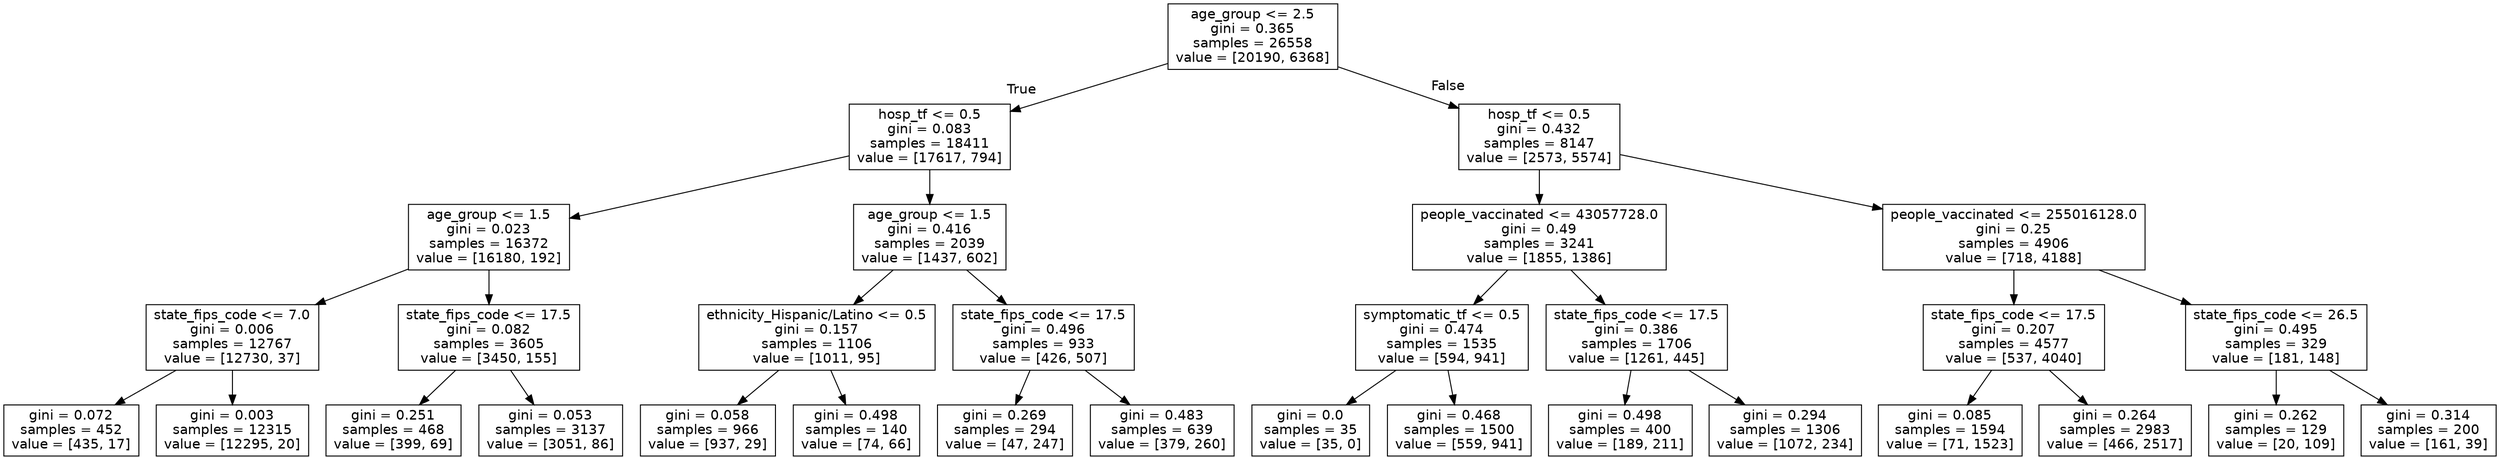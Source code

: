 digraph Tree {
node [shape=box, fontname="helvetica"] ;
edge [fontname="helvetica"] ;
0 [label="age_group <= 2.5\ngini = 0.365\nsamples = 26558\nvalue = [20190, 6368]"] ;
1 [label="hosp_tf <= 0.5\ngini = 0.083\nsamples = 18411\nvalue = [17617, 794]"] ;
0 -> 1 [labeldistance=2.5, labelangle=45, headlabel="True"] ;
2 [label="age_group <= 1.5\ngini = 0.023\nsamples = 16372\nvalue = [16180, 192]"] ;
1 -> 2 ;
3 [label="state_fips_code <= 7.0\ngini = 0.006\nsamples = 12767\nvalue = [12730, 37]"] ;
2 -> 3 ;
4 [label="gini = 0.072\nsamples = 452\nvalue = [435, 17]"] ;
3 -> 4 ;
5 [label="gini = 0.003\nsamples = 12315\nvalue = [12295, 20]"] ;
3 -> 5 ;
6 [label="state_fips_code <= 17.5\ngini = 0.082\nsamples = 3605\nvalue = [3450, 155]"] ;
2 -> 6 ;
7 [label="gini = 0.251\nsamples = 468\nvalue = [399, 69]"] ;
6 -> 7 ;
8 [label="gini = 0.053\nsamples = 3137\nvalue = [3051, 86]"] ;
6 -> 8 ;
9 [label="age_group <= 1.5\ngini = 0.416\nsamples = 2039\nvalue = [1437, 602]"] ;
1 -> 9 ;
10 [label="ethnicity_Hispanic/Latino <= 0.5\ngini = 0.157\nsamples = 1106\nvalue = [1011, 95]"] ;
9 -> 10 ;
11 [label="gini = 0.058\nsamples = 966\nvalue = [937, 29]"] ;
10 -> 11 ;
12 [label="gini = 0.498\nsamples = 140\nvalue = [74, 66]"] ;
10 -> 12 ;
13 [label="state_fips_code <= 17.5\ngini = 0.496\nsamples = 933\nvalue = [426, 507]"] ;
9 -> 13 ;
14 [label="gini = 0.269\nsamples = 294\nvalue = [47, 247]"] ;
13 -> 14 ;
15 [label="gini = 0.483\nsamples = 639\nvalue = [379, 260]"] ;
13 -> 15 ;
16 [label="hosp_tf <= 0.5\ngini = 0.432\nsamples = 8147\nvalue = [2573, 5574]"] ;
0 -> 16 [labeldistance=2.5, labelangle=-45, headlabel="False"] ;
17 [label="people_vaccinated <= 43057728.0\ngini = 0.49\nsamples = 3241\nvalue = [1855, 1386]"] ;
16 -> 17 ;
18 [label="symptomatic_tf <= 0.5\ngini = 0.474\nsamples = 1535\nvalue = [594, 941]"] ;
17 -> 18 ;
19 [label="gini = 0.0\nsamples = 35\nvalue = [35, 0]"] ;
18 -> 19 ;
20 [label="gini = 0.468\nsamples = 1500\nvalue = [559, 941]"] ;
18 -> 20 ;
21 [label="state_fips_code <= 17.5\ngini = 0.386\nsamples = 1706\nvalue = [1261, 445]"] ;
17 -> 21 ;
22 [label="gini = 0.498\nsamples = 400\nvalue = [189, 211]"] ;
21 -> 22 ;
23 [label="gini = 0.294\nsamples = 1306\nvalue = [1072, 234]"] ;
21 -> 23 ;
24 [label="people_vaccinated <= 255016128.0\ngini = 0.25\nsamples = 4906\nvalue = [718, 4188]"] ;
16 -> 24 ;
25 [label="state_fips_code <= 17.5\ngini = 0.207\nsamples = 4577\nvalue = [537, 4040]"] ;
24 -> 25 ;
26 [label="gini = 0.085\nsamples = 1594\nvalue = [71, 1523]"] ;
25 -> 26 ;
27 [label="gini = 0.264\nsamples = 2983\nvalue = [466, 2517]"] ;
25 -> 27 ;
28 [label="state_fips_code <= 26.5\ngini = 0.495\nsamples = 329\nvalue = [181, 148]"] ;
24 -> 28 ;
29 [label="gini = 0.262\nsamples = 129\nvalue = [20, 109]"] ;
28 -> 29 ;
30 [label="gini = 0.314\nsamples = 200\nvalue = [161, 39]"] ;
28 -> 30 ;
}